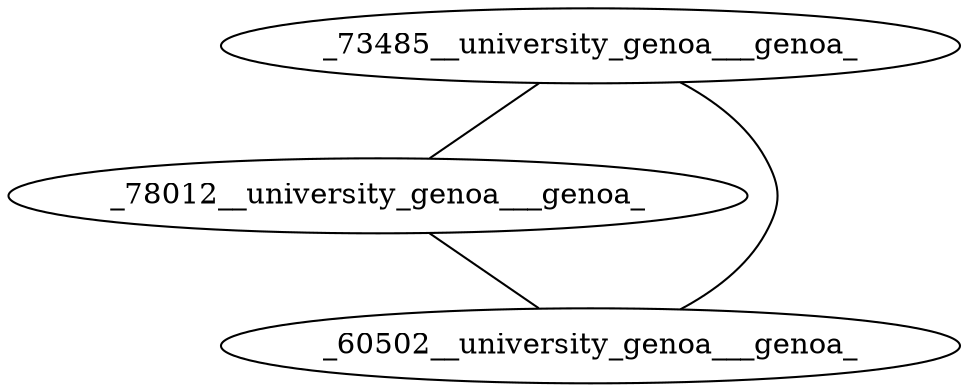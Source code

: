 graph {
_73485__university_genoa___genoa_ -- _78012__university_genoa___genoa_
_73485__university_genoa___genoa_ -- _60502__university_genoa___genoa_
_78012__university_genoa___genoa_ -- _60502__university_genoa___genoa_
}